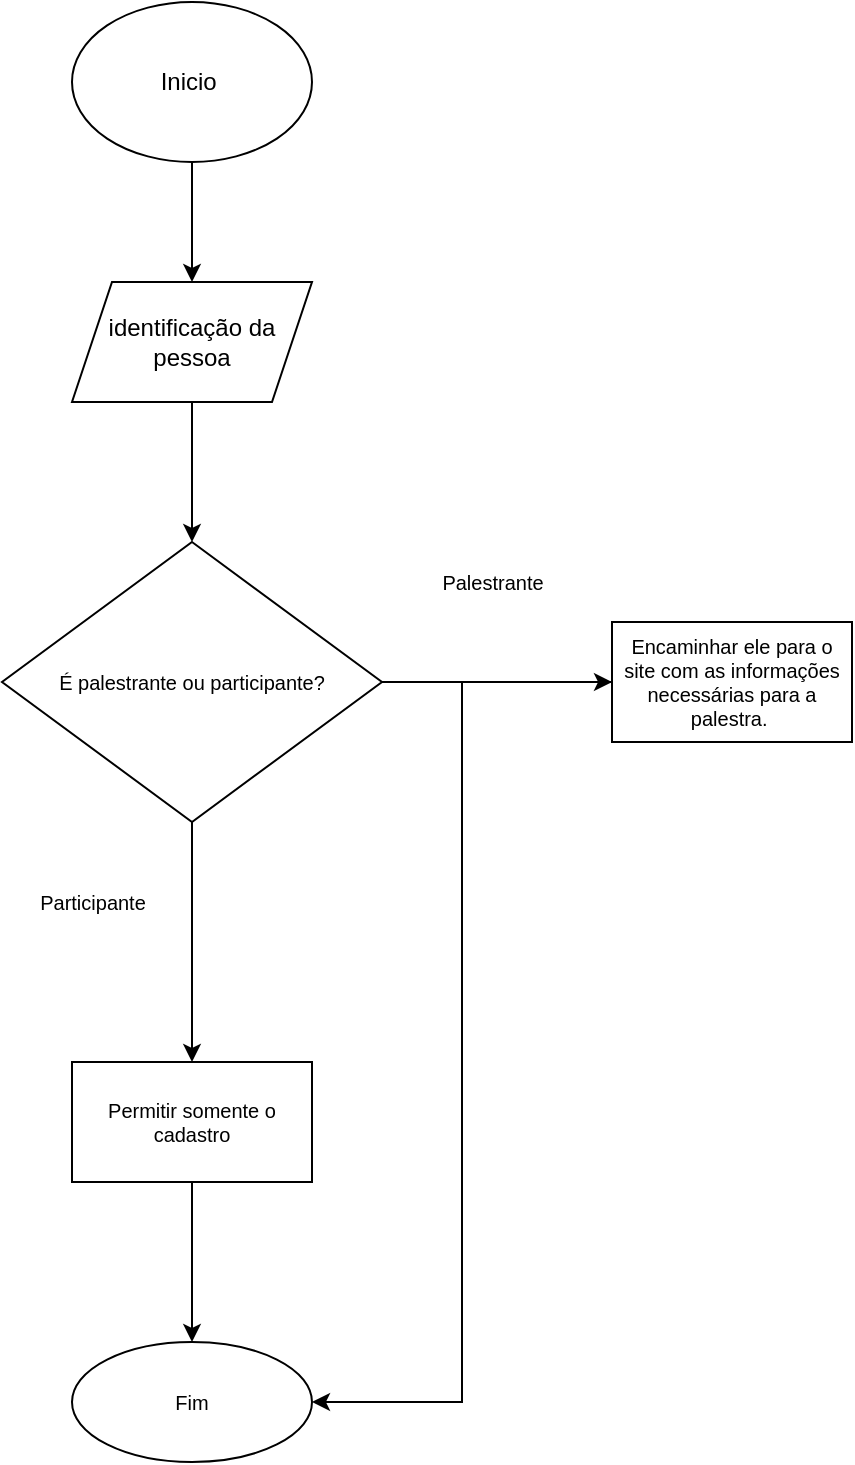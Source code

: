 <mxfile version="17.4.4" type="device"><diagram id="QpO_FHlsNPEfiMAvJjmW" name="Page-1"><mxGraphModel dx="744" dy="393" grid="1" gridSize="10" guides="1" tooltips="1" connect="1" arrows="1" fold="1" page="1" pageScale="1" pageWidth="827" pageHeight="1169" math="0" shadow="0"><root><mxCell id="0"/><mxCell id="1" parent="0"/><mxCell id="VCOoPyZSKiyL_tf3Jh8E-3" value="" style="edgeStyle=orthogonalEdgeStyle;rounded=0;orthogonalLoop=1;jettySize=auto;html=1;" edge="1" parent="1" source="VCOoPyZSKiyL_tf3Jh8E-1" target="VCOoPyZSKiyL_tf3Jh8E-4"><mxGeometry relative="1" as="geometry"><mxPoint x="100" y="170" as="targetPoint"/></mxGeometry></mxCell><mxCell id="VCOoPyZSKiyL_tf3Jh8E-1" value="Inicio&amp;nbsp;" style="ellipse;whiteSpace=wrap;html=1;" vertex="1" parent="1"><mxGeometry x="40" width="120" height="80" as="geometry"/></mxCell><mxCell id="VCOoPyZSKiyL_tf3Jh8E-6" value="" style="edgeStyle=orthogonalEdgeStyle;rounded=0;orthogonalLoop=1;jettySize=auto;html=1;" edge="1" parent="1" source="VCOoPyZSKiyL_tf3Jh8E-4" target="VCOoPyZSKiyL_tf3Jh8E-5"><mxGeometry relative="1" as="geometry"/></mxCell><mxCell id="VCOoPyZSKiyL_tf3Jh8E-4" value="identificação da pessoa" style="shape=parallelogram;perimeter=parallelogramPerimeter;whiteSpace=wrap;html=1;fixedSize=1;" vertex="1" parent="1"><mxGeometry x="40" y="140" width="120" height="60" as="geometry"/></mxCell><mxCell id="VCOoPyZSKiyL_tf3Jh8E-8" value="" style="edgeStyle=orthogonalEdgeStyle;rounded=0;orthogonalLoop=1;jettySize=auto;html=1;fontSize=10;" edge="1" parent="1" source="VCOoPyZSKiyL_tf3Jh8E-5" target="VCOoPyZSKiyL_tf3Jh8E-7"><mxGeometry relative="1" as="geometry"/></mxCell><mxCell id="VCOoPyZSKiyL_tf3Jh8E-10" value="" style="edgeStyle=orthogonalEdgeStyle;rounded=0;orthogonalLoop=1;jettySize=auto;html=1;fontSize=10;" edge="1" parent="1" source="VCOoPyZSKiyL_tf3Jh8E-5" target="VCOoPyZSKiyL_tf3Jh8E-9"><mxGeometry relative="1" as="geometry"/></mxCell><mxCell id="VCOoPyZSKiyL_tf3Jh8E-5" value="É palestrante ou participante?" style="rhombus;whiteSpace=wrap;html=1;fontSize=10;" vertex="1" parent="1"><mxGeometry x="5" y="270" width="190" height="140" as="geometry"/></mxCell><mxCell id="VCOoPyZSKiyL_tf3Jh8E-13" style="edgeStyle=orthogonalEdgeStyle;rounded=0;orthogonalLoop=1;jettySize=auto;html=1;entryX=1;entryY=0.5;entryDx=0;entryDy=0;fontSize=10;" edge="1" parent="1" source="VCOoPyZSKiyL_tf3Jh8E-7" target="VCOoPyZSKiyL_tf3Jh8E-11"><mxGeometry relative="1" as="geometry"/></mxCell><mxCell id="VCOoPyZSKiyL_tf3Jh8E-7" value="Encaminhar ele para o site com as informações necessárias para a palestra.&amp;nbsp;" style="whiteSpace=wrap;html=1;fontSize=10;" vertex="1" parent="1"><mxGeometry x="310" y="310" width="120" height="60" as="geometry"/></mxCell><mxCell id="VCOoPyZSKiyL_tf3Jh8E-12" value="" style="edgeStyle=orthogonalEdgeStyle;rounded=0;orthogonalLoop=1;jettySize=auto;html=1;fontSize=10;" edge="1" parent="1" source="VCOoPyZSKiyL_tf3Jh8E-9" target="VCOoPyZSKiyL_tf3Jh8E-11"><mxGeometry relative="1" as="geometry"/></mxCell><mxCell id="VCOoPyZSKiyL_tf3Jh8E-9" value="Permitir somente o cadastro" style="whiteSpace=wrap;html=1;fontSize=10;" vertex="1" parent="1"><mxGeometry x="40" y="530" width="120" height="60" as="geometry"/></mxCell><mxCell id="VCOoPyZSKiyL_tf3Jh8E-11" value="Fim" style="ellipse;whiteSpace=wrap;html=1;fontSize=10;" vertex="1" parent="1"><mxGeometry x="40" y="670" width="120" height="60" as="geometry"/></mxCell><mxCell id="VCOoPyZSKiyL_tf3Jh8E-14" value="Palestrante" style="text;html=1;align=center;verticalAlign=middle;resizable=0;points=[];autosize=1;strokeColor=none;fillColor=none;fontSize=10;" vertex="1" parent="1"><mxGeometry x="215" y="280" width="70" height="20" as="geometry"/></mxCell><mxCell id="VCOoPyZSKiyL_tf3Jh8E-15" value="Participante" style="text;html=1;align=center;verticalAlign=middle;resizable=0;points=[];autosize=1;strokeColor=none;fillColor=none;fontSize=10;" vertex="1" parent="1"><mxGeometry x="15" y="440" width="70" height="20" as="geometry"/></mxCell></root></mxGraphModel></diagram></mxfile>